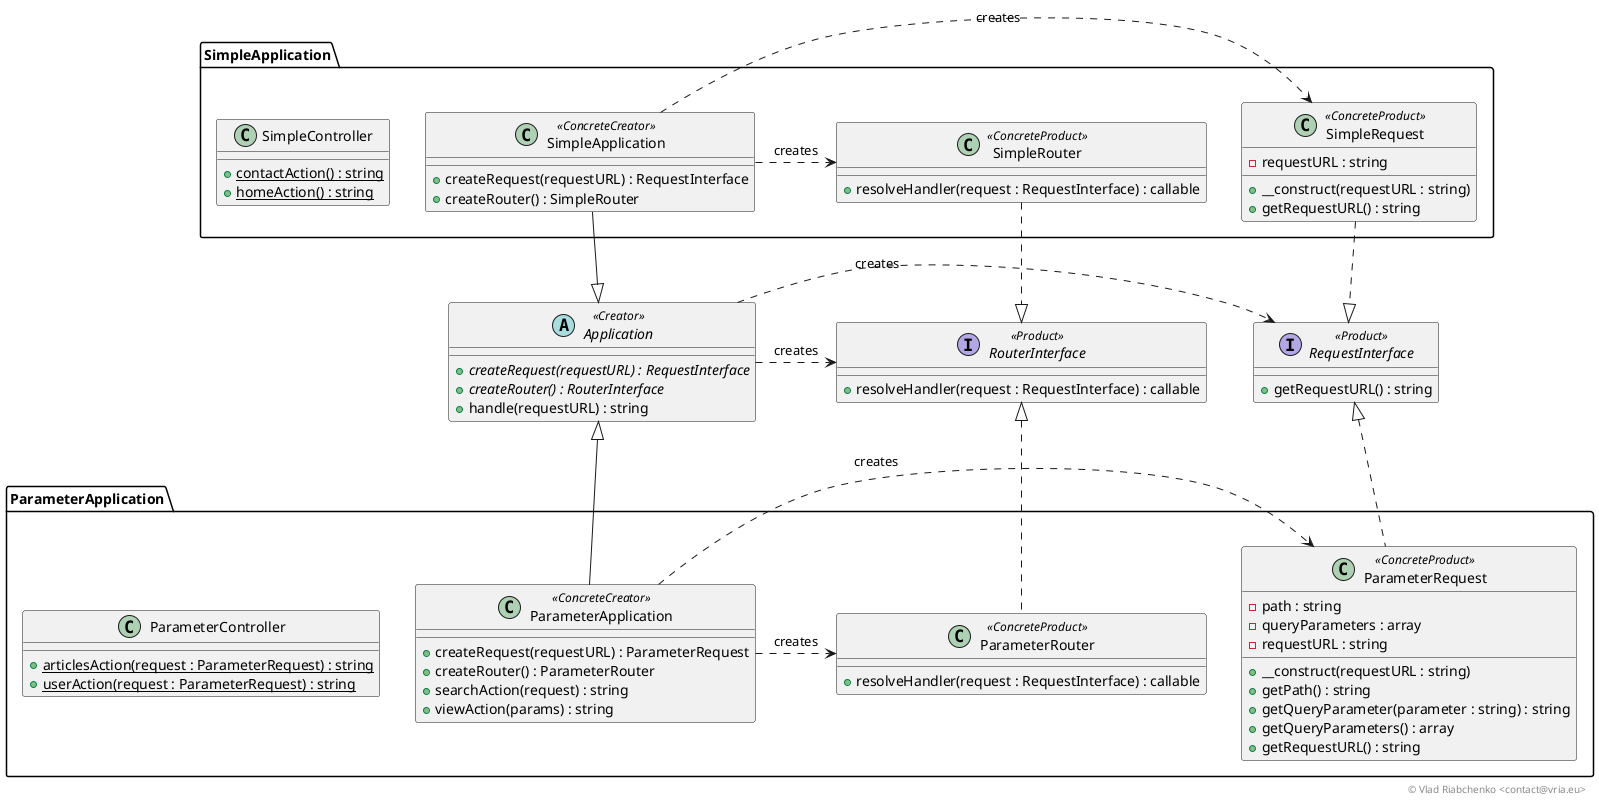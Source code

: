 @startuml

abstract class Application << Creator >> {
    +{abstract}createRequest(requestURL) : RequestInterface
    +{abstract}createRouter() : RouterInterface
    +handle(requestURL) : string
}

interface RequestInterface << Product >> {
    +getRequestURL() : string
}

interface RouterInterface << Product >> {
    +resolveHandler(request : RequestInterface) : callable
}

class ParameterApplication.ParameterApplication << ConcreteCreator >> {
    +createRequest(requestURL) : ParameterRequest
    +createRouter() : ParameterRouter
    +searchAction(request) : string
    +viewAction(params) : string
}

class ParameterApplication.ParameterRequest << ConcreteProduct >> {
    -path : string
    -queryParameters : array
    -requestURL : string
	+__construct(requestURL : string)
    +getPath() : string
    +getQueryParameter(parameter : string) : string
    +getQueryParameters() : array
    +getRequestURL() : string
}

class ParameterApplication.ParameterRouter << ConcreteProduct >> {
    +resolveHandler(request : RequestInterface) : callable
}

class ParameterApplication.ParameterController {
    +{static}articlesAction(request : ParameterRequest) : string
    +{static}userAction(request : ParameterRequest) : string
}


class SimpleApplication.SimpleApplication << ConcreteCreator >> {
    +createRequest(requestURL) : RequestInterface
    +createRouter() : SimpleRouter
}

class SimpleApplication.SimpleRequest << ConcreteProduct >> {
    -requestURL : string
    +__construct(requestURL : string)
    +getRequestURL() : string
}

class SimpleApplication.SimpleRouter << ConcreteProduct >> {
    +resolveHandler(request : RequestInterface) : callable
}

class SimpleApplication.SimpleController {
    +{static}contactAction() : string
    +{static}homeAction() : string
}

Application .> RequestInterface : creates
Application .> RouterInterface : creates

"SimpleApplication.SimpleApplication" -down-|> Application
"SimpleApplication.SimpleRouter" .down.|> RouterInterface
"SimpleApplication.SimpleRequest" .down.|> RequestInterface

"SimpleApplication.SimpleApplication" .> "SimpleApplication.SimpleRouter" : creates
"SimpleApplication.SimpleApplication" .> "SimpleApplication.SimpleRequest" : creates

"ParameterApplication.ParameterApplication" -up-|> Application
"ParameterApplication.ParameterRequest" .up.|> RequestInterface
"ParameterApplication.ParameterRouter" .up.|> RouterInterface

"ParameterApplication.ParameterApplication" .> "ParameterApplication.ParameterRouter" : creates
"ParameterApplication.ParameterApplication" .> "ParameterApplication.ParameterRequest" : creates

right footer © Vlad Riabchenko <contact@vria.eu>

@enduml
